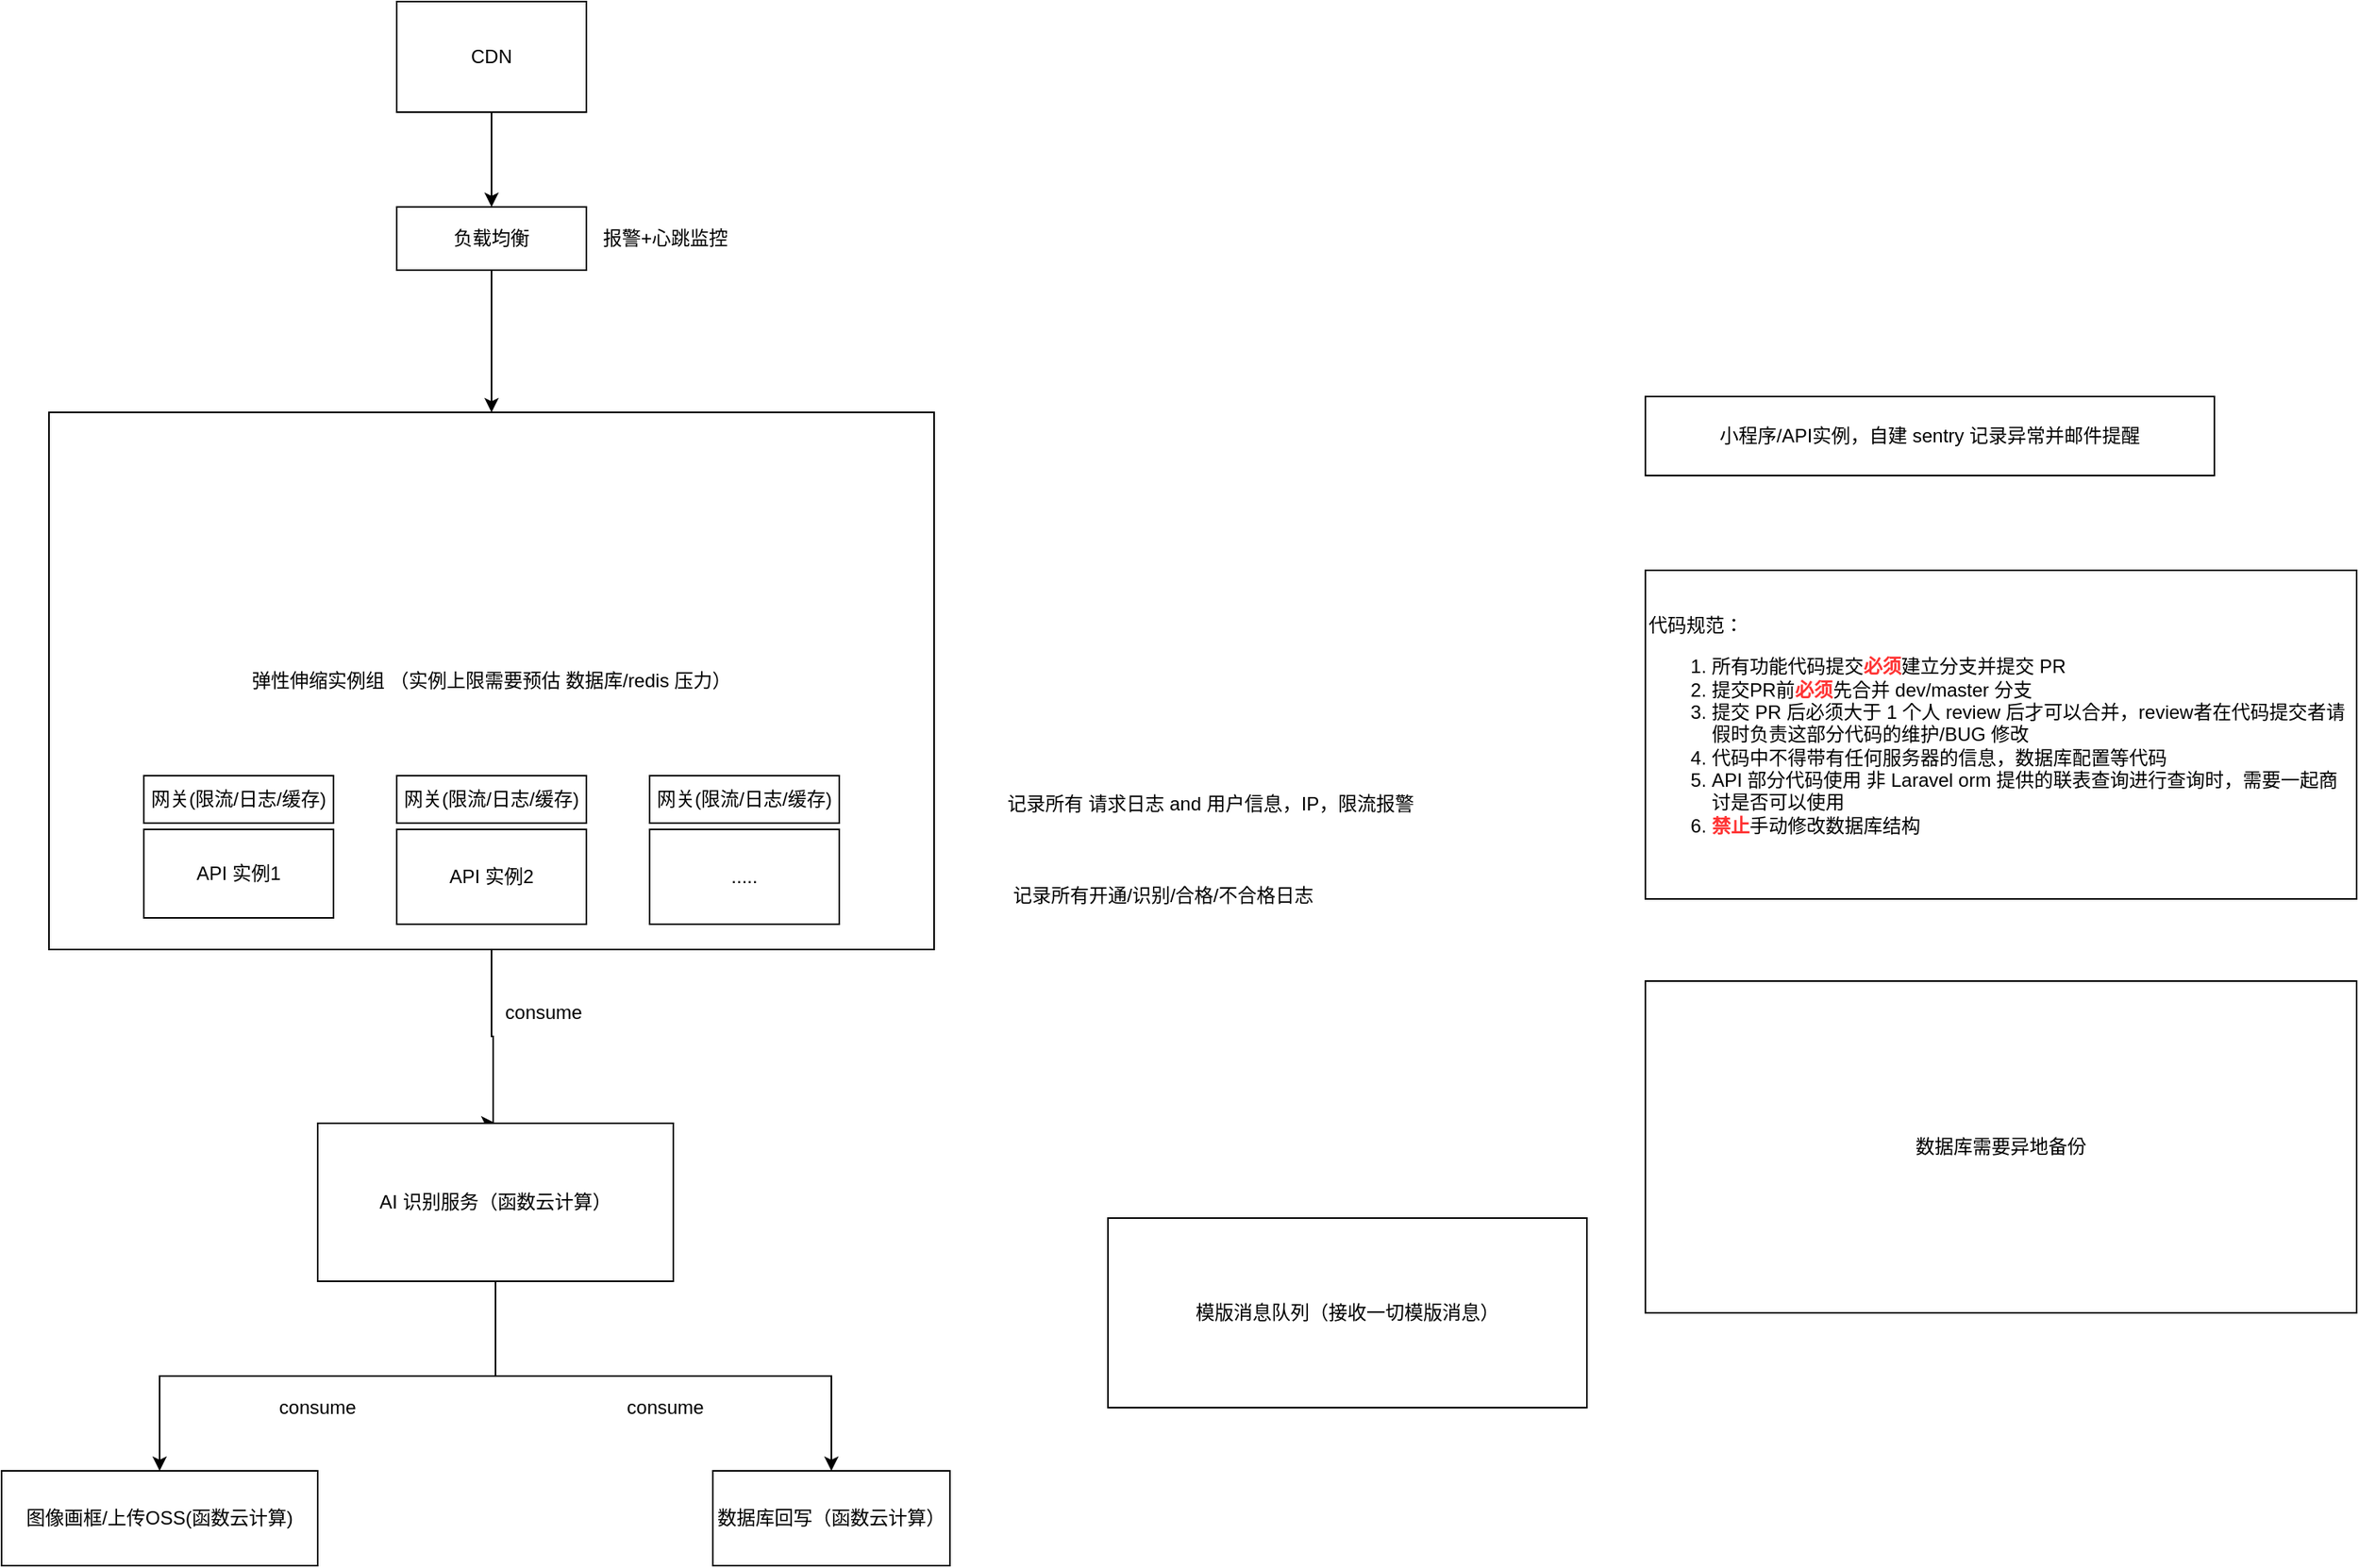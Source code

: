 <mxfile version="12.1.9" type="github" pages="1">
  <diagram id="yCnBRt5ZxJssyIiYSbIe" name="Page-1">
    <mxGraphModel dx="2052" dy="984" grid="1" gridSize="10" guides="1" tooltips="1" connect="1" arrows="1" fold="1" page="1" pageScale="1" pageWidth="827" pageHeight="1169" math="0" shadow="0">
      <root>
        <mxCell id="0"/>
        <mxCell id="1" parent="0"/>
        <mxCell id="Dnrcrz0dpH4ZOHUbm57b-2" value="CDN" style="rounded=0;whiteSpace=wrap;html=1;" parent="1" vertex="1">
          <mxGeometry x="320" y="60" width="120" height="70" as="geometry"/>
        </mxCell>
        <mxCell id="Dnrcrz0dpH4ZOHUbm57b-11" style="edgeStyle=orthogonalEdgeStyle;rounded=0;orthogonalLoop=1;jettySize=auto;html=1;" parent="1" source="Dnrcrz0dpH4ZOHUbm57b-5" target="Dnrcrz0dpH4ZOHUbm57b-7" edge="1">
          <mxGeometry relative="1" as="geometry"/>
        </mxCell>
        <mxCell id="Dnrcrz0dpH4ZOHUbm57b-5" value="负载均衡" style="rounded=0;whiteSpace=wrap;html=1;" parent="1" vertex="1">
          <mxGeometry x="320" y="190" width="120" height="40" as="geometry"/>
        </mxCell>
        <mxCell id="Dnrcrz0dpH4ZOHUbm57b-6" style="edgeStyle=orthogonalEdgeStyle;rounded=0;orthogonalLoop=1;jettySize=auto;html=1;" parent="1" source="Dnrcrz0dpH4ZOHUbm57b-2" target="Dnrcrz0dpH4ZOHUbm57b-5" edge="1">
          <mxGeometry relative="1" as="geometry">
            <mxPoint x="380" y="290" as="targetPoint"/>
            <mxPoint x="380" y="130" as="sourcePoint"/>
          </mxGeometry>
        </mxCell>
        <mxCell id="px2nRJegQgitWIK7hjpx-2" style="edgeStyle=orthogonalEdgeStyle;rounded=0;orthogonalLoop=1;jettySize=auto;html=1;entryX=0.5;entryY=0;entryDx=0;entryDy=0;" edge="1" parent="1" source="Dnrcrz0dpH4ZOHUbm57b-7" target="px2nRJegQgitWIK7hjpx-1">
          <mxGeometry relative="1" as="geometry">
            <Array as="points">
              <mxPoint x="380" y="715"/>
              <mxPoint x="381" y="715"/>
            </Array>
          </mxGeometry>
        </mxCell>
        <mxCell id="Dnrcrz0dpH4ZOHUbm57b-7" value="弹性伸缩实例组 （实例上限需要预估 数据库/redis 压力）" style="rounded=0;whiteSpace=wrap;html=1;align=center;" parent="1" vertex="1">
          <mxGeometry x="100" y="320" width="560" height="340" as="geometry"/>
        </mxCell>
        <mxCell id="Dnrcrz0dpH4ZOHUbm57b-8" value="API 实例1" style="rounded=0;whiteSpace=wrap;html=1;" parent="1" vertex="1">
          <mxGeometry x="160" y="584" width="120" height="56" as="geometry"/>
        </mxCell>
        <mxCell id="Dnrcrz0dpH4ZOHUbm57b-9" value="API 实例2" style="rounded=0;whiteSpace=wrap;html=1;" parent="1" vertex="1">
          <mxGeometry x="320" y="584" width="120" height="60" as="geometry"/>
        </mxCell>
        <mxCell id="Dnrcrz0dpH4ZOHUbm57b-10" value="....." style="rounded=0;whiteSpace=wrap;html=1;" parent="1" vertex="1">
          <mxGeometry x="480" y="584" width="120" height="60" as="geometry"/>
        </mxCell>
        <mxCell id="Dnrcrz0dpH4ZOHUbm57b-12" value="网关(限流/日志/缓存)" style="rounded=0;whiteSpace=wrap;html=1;" parent="1" vertex="1">
          <mxGeometry x="160" y="550" width="120" height="30" as="geometry"/>
        </mxCell>
        <mxCell id="Dnrcrz0dpH4ZOHUbm57b-14" value="网关(限流/日志/缓存)" style="rounded=0;whiteSpace=wrap;html=1;" parent="1" vertex="1">
          <mxGeometry x="320" y="550" width="120" height="30" as="geometry"/>
        </mxCell>
        <mxCell id="Dnrcrz0dpH4ZOHUbm57b-15" value="网关(限流/日志/缓存)" style="rounded=0;whiteSpace=wrap;html=1;" parent="1" vertex="1">
          <mxGeometry x="480" y="550" width="120" height="30" as="geometry"/>
        </mxCell>
        <mxCell id="px2nRJegQgitWIK7hjpx-7" style="edgeStyle=orthogonalEdgeStyle;rounded=0;orthogonalLoop=1;jettySize=auto;html=1;" edge="1" parent="1" source="px2nRJegQgitWIK7hjpx-1" target="px2nRJegQgitWIK7hjpx-4">
          <mxGeometry relative="1" as="geometry"/>
        </mxCell>
        <mxCell id="px2nRJegQgitWIK7hjpx-14" style="edgeStyle=orthogonalEdgeStyle;rounded=0;orthogonalLoop=1;jettySize=auto;html=1;exitX=0.5;exitY=1;exitDx=0;exitDy=0;" edge="1" parent="1" source="px2nRJegQgitWIK7hjpx-1" target="px2nRJegQgitWIK7hjpx-13">
          <mxGeometry relative="1" as="geometry"/>
        </mxCell>
        <mxCell id="px2nRJegQgitWIK7hjpx-1" value="AI 识别服务（函数云计算）" style="rounded=0;whiteSpace=wrap;html=1;" vertex="1" parent="1">
          <mxGeometry x="270" y="770" width="225" height="100" as="geometry"/>
        </mxCell>
        <mxCell id="px2nRJegQgitWIK7hjpx-4" value="图像画框/上传OSS(函数云计算)" style="rounded=0;whiteSpace=wrap;html=1;" vertex="1" parent="1">
          <mxGeometry x="70" y="990" width="200" height="60" as="geometry"/>
        </mxCell>
        <mxCell id="px2nRJegQgitWIK7hjpx-8" value="consume" style="text;html=1;strokeColor=none;fillColor=none;align=center;verticalAlign=middle;whiteSpace=wrap;rounded=0;" vertex="1" parent="1">
          <mxGeometry x="250" y="940" width="40" height="20" as="geometry"/>
        </mxCell>
        <mxCell id="px2nRJegQgitWIK7hjpx-10" value="consume" style="text;html=1;strokeColor=none;fillColor=none;align=center;verticalAlign=middle;whiteSpace=wrap;rounded=0;" vertex="1" parent="1">
          <mxGeometry x="393" y="690" width="40" height="20" as="geometry"/>
        </mxCell>
        <mxCell id="px2nRJegQgitWIK7hjpx-12" value="模版消息队列（接收一切模版消息）" style="rounded=0;whiteSpace=wrap;html=1;" vertex="1" parent="1">
          <mxGeometry x="770" y="830" width="303" height="120" as="geometry"/>
        </mxCell>
        <mxCell id="px2nRJegQgitWIK7hjpx-13" value="数据库回写（函数云计算）" style="rounded=0;whiteSpace=wrap;html=1;" vertex="1" parent="1">
          <mxGeometry x="520" y="990" width="150" height="60" as="geometry"/>
        </mxCell>
        <mxCell id="px2nRJegQgitWIK7hjpx-15" value="consume" style="text;html=1;strokeColor=none;fillColor=none;align=center;verticalAlign=middle;whiteSpace=wrap;rounded=0;" vertex="1" parent="1">
          <mxGeometry x="470" y="940" width="40" height="20" as="geometry"/>
        </mxCell>
        <mxCell id="px2nRJegQgitWIK7hjpx-16" value="报警+心跳监控" style="text;html=1;strokeColor=none;fillColor=none;align=center;verticalAlign=middle;whiteSpace=wrap;rounded=0;" vertex="1" parent="1">
          <mxGeometry x="425" y="200" width="130" height="20" as="geometry"/>
        </mxCell>
        <mxCell id="px2nRJegQgitWIK7hjpx-18" value="记录所有 请求日志 and 用户信息，IP，限流报警" style="text;html=1;strokeColor=none;fillColor=none;align=center;verticalAlign=middle;whiteSpace=wrap;rounded=0;" vertex="1" parent="1">
          <mxGeometry x="640" y="555" width="390" height="25" as="geometry"/>
        </mxCell>
        <mxCell id="px2nRJegQgitWIK7hjpx-19" value="记录所有开通/识别/合格/不合格日志" style="text;html=1;strokeColor=none;fillColor=none;align=center;verticalAlign=middle;whiteSpace=wrap;rounded=0;" vertex="1" parent="1">
          <mxGeometry x="670" y="612" width="270" height="28" as="geometry"/>
        </mxCell>
        <mxCell id="px2nRJegQgitWIK7hjpx-21" value="小程序/API实例，自建 sentry 记录异常并邮件提醒" style="rounded=0;whiteSpace=wrap;html=1;" vertex="1" parent="1">
          <mxGeometry x="1110" y="310" width="360" height="50" as="geometry"/>
        </mxCell>
        <mxCell id="px2nRJegQgitWIK7hjpx-22" value="代码规范：&lt;br&gt;&lt;ol&gt;&lt;li&gt;所有功能代码提交&lt;font color=&quot;#ff3333&quot;&gt;&lt;b&gt;必须&lt;/b&gt;&lt;/font&gt;建立分支并提交 PR&lt;/li&gt;&lt;li&gt;提交PR前&lt;font color=&quot;#ff3333&quot;&gt;&lt;b&gt;必须&lt;/b&gt;&lt;/font&gt;先合并 dev/master 分支&lt;/li&gt;&lt;li&gt;提交 PR 后必须大于 1 个人 review 后才可以合并，review者在代码提交者请假时负责这部分代码的维护/BUG 修改&lt;/li&gt;&lt;li&gt;代码中不得带有任何服务器的信息，数据库配置等代码&lt;/li&gt;&lt;li&gt;API 部分代码使用 非 Laravel orm 提供的联表查询进行查询时，需要一起商讨是否可以使用&lt;/li&gt;&lt;li&gt;&lt;b&gt;&lt;font color=&quot;#ff3333&quot;&gt;禁止&lt;/font&gt;&lt;/b&gt;手动修改数据库结构&lt;/li&gt;&lt;/ol&gt;" style="rounded=0;whiteSpace=wrap;html=1;align=left;" vertex="1" parent="1">
          <mxGeometry x="1110" y="420" width="450" height="208" as="geometry"/>
        </mxCell>
        <mxCell id="px2nRJegQgitWIK7hjpx-24" value="数据库需要异地备份" style="rounded=0;whiteSpace=wrap;html=1;" vertex="1" parent="1">
          <mxGeometry x="1110" y="680" width="450" height="210" as="geometry"/>
        </mxCell>
      </root>
    </mxGraphModel>
  </diagram>
</mxfile>

